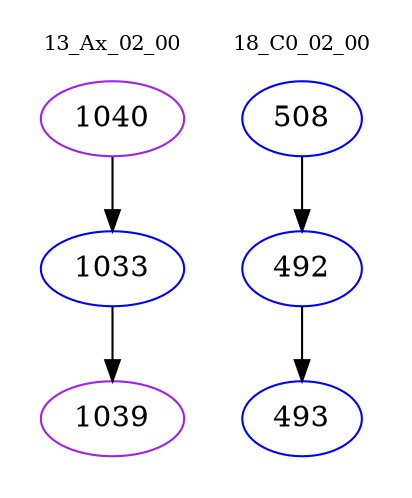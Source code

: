 digraph{
subgraph cluster_0 {
color = white
label = "13_Ax_02_00";
fontsize=10;
T0_1040 [label="1040", color="purple"]
T0_1040 -> T0_1033 [color="black"]
T0_1033 [label="1033", color="blue"]
T0_1033 -> T0_1039 [color="black"]
T0_1039 [label="1039", color="purple"]
}
subgraph cluster_1 {
color = white
label = "18_C0_02_00";
fontsize=10;
T1_508 [label="508", color="blue"]
T1_508 -> T1_492 [color="black"]
T1_492 [label="492", color="blue"]
T1_492 -> T1_493 [color="black"]
T1_493 [label="493", color="blue"]
}
}
